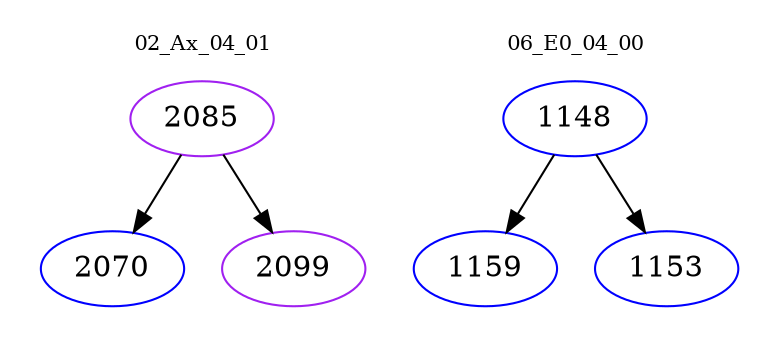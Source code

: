 digraph{
subgraph cluster_0 {
color = white
label = "02_Ax_04_01";
fontsize=10;
T0_2085 [label="2085", color="purple"]
T0_2085 -> T0_2070 [color="black"]
T0_2070 [label="2070", color="blue"]
T0_2085 -> T0_2099 [color="black"]
T0_2099 [label="2099", color="purple"]
}
subgraph cluster_1 {
color = white
label = "06_E0_04_00";
fontsize=10;
T1_1148 [label="1148", color="blue"]
T1_1148 -> T1_1159 [color="black"]
T1_1159 [label="1159", color="blue"]
T1_1148 -> T1_1153 [color="black"]
T1_1153 [label="1153", color="blue"]
}
}
